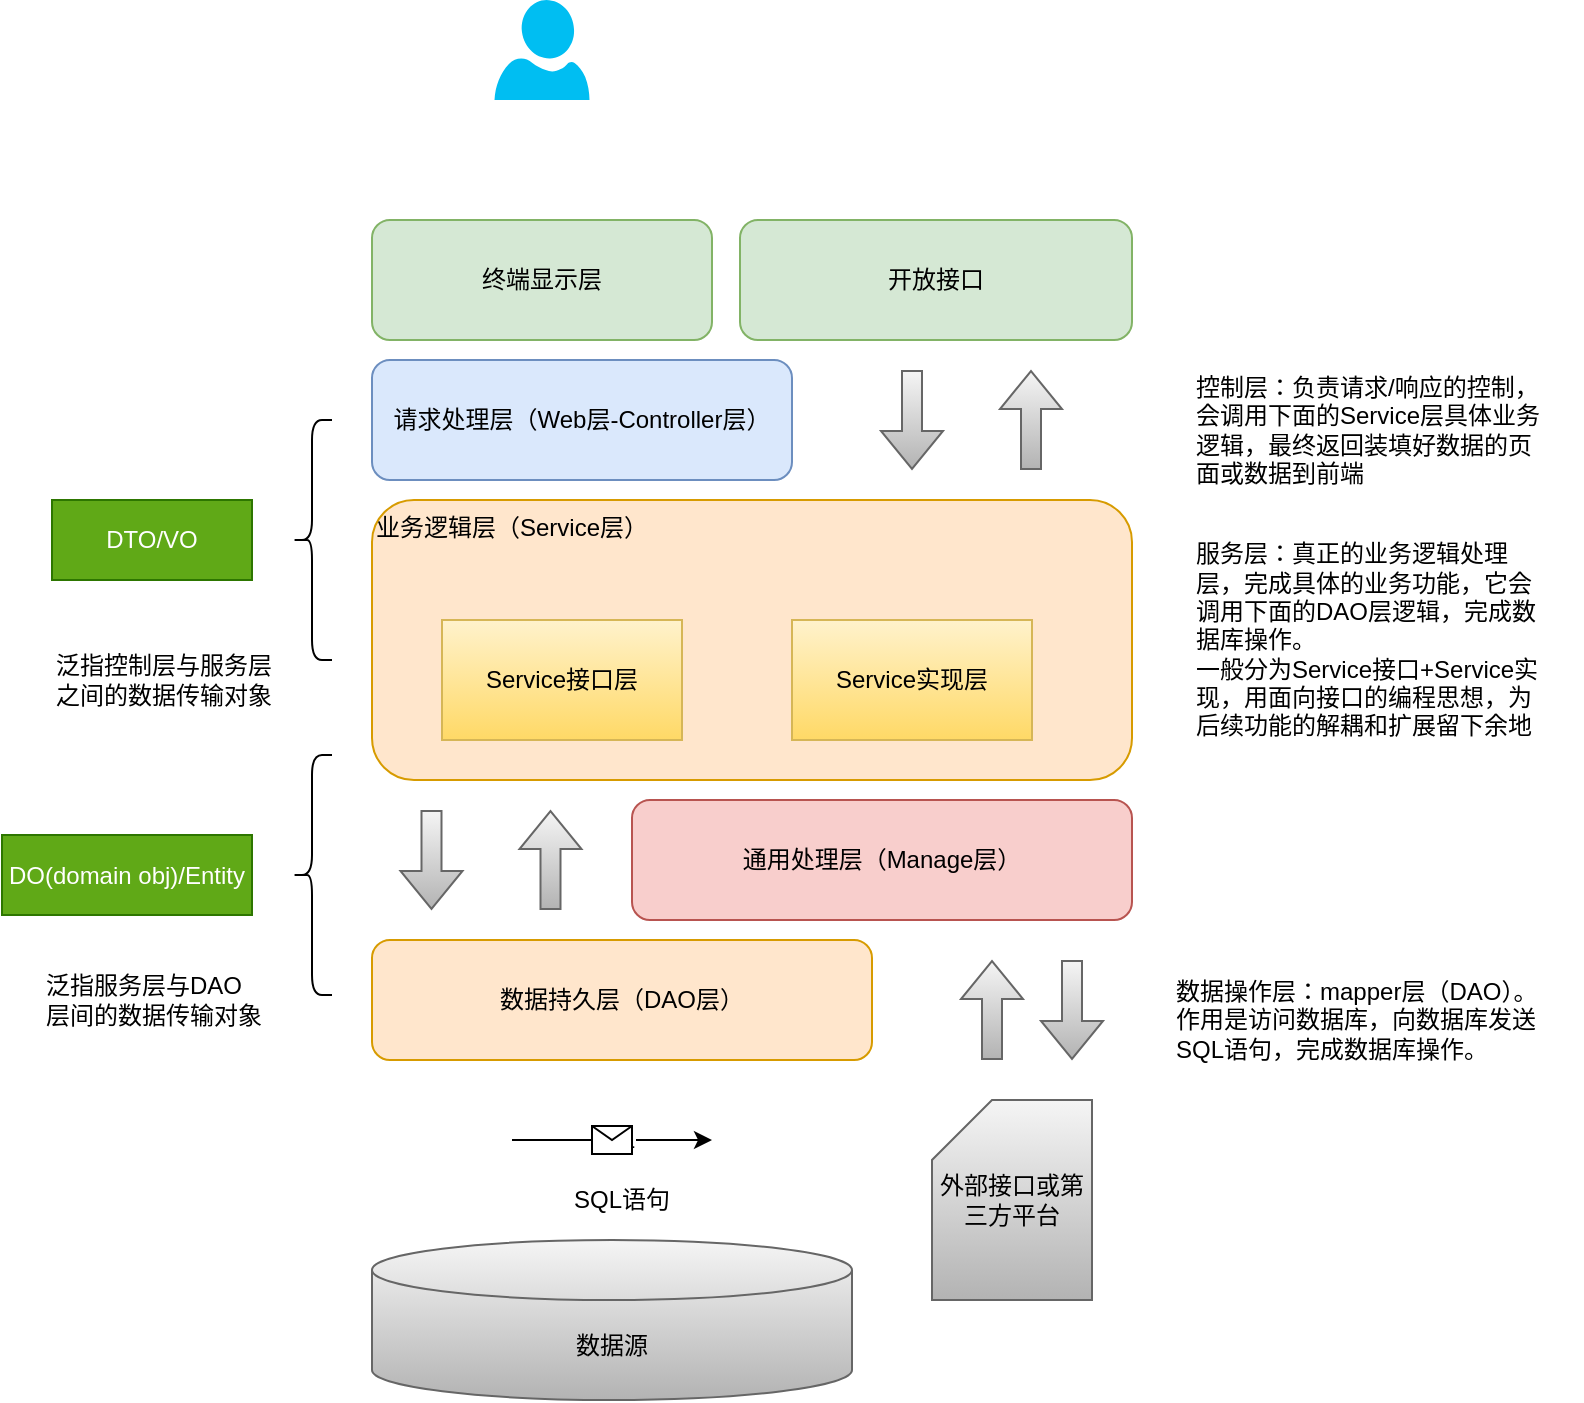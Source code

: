 <mxfile version="16.4.3" type="github">
  <diagram id="OJJvwFT3DYRRFlOV_Xp8" name="Page-1">
    <mxGraphModel dx="782" dy="433" grid="1" gridSize="10" guides="1" tooltips="1" connect="1" arrows="1" fold="1" page="1" pageScale="1" pageWidth="827" pageHeight="1169" math="0" shadow="0">
      <root>
        <mxCell id="0" />
        <mxCell id="1" parent="0" />
        <mxCell id="lIQjun9MHloJ_TF3EPqx-1" value="终端显示层" style="rounded=1;whiteSpace=wrap;html=1;fillColor=#d5e8d4;strokeColor=#82b366;" parent="1" vertex="1">
          <mxGeometry x="195" y="190" width="170" height="60" as="geometry" />
        </mxCell>
        <mxCell id="lIQjun9MHloJ_TF3EPqx-2" value="开放接口" style="rounded=1;whiteSpace=wrap;html=1;fillColor=#d5e8d4;strokeColor=#82b366;" parent="1" vertex="1">
          <mxGeometry x="379" y="190" width="196" height="60" as="geometry" />
        </mxCell>
        <mxCell id="lIQjun9MHloJ_TF3EPqx-3" value="请求处理层（Web层-Controller层）" style="rounded=1;whiteSpace=wrap;html=1;fillColor=#dae8fc;strokeColor=#6c8ebf;" parent="1" vertex="1">
          <mxGeometry x="195" y="260" width="210" height="60" as="geometry" />
        </mxCell>
        <mxCell id="lIQjun9MHloJ_TF3EPqx-4" value="业务逻辑层（Service层）" style="rounded=1;whiteSpace=wrap;html=1;fillColor=#ffe6cc;strokeColor=#d79b00;verticalAlign=top;align=left;" parent="1" vertex="1">
          <mxGeometry x="195" y="330" width="380" height="140" as="geometry" />
        </mxCell>
        <mxCell id="lIQjun9MHloJ_TF3EPqx-5" value="通用处理层（Manage层）" style="rounded=1;whiteSpace=wrap;html=1;fillColor=#f8cecc;strokeColor=#b85450;" parent="1" vertex="1">
          <mxGeometry x="325" y="480" width="250" height="60" as="geometry" />
        </mxCell>
        <mxCell id="lIQjun9MHloJ_TF3EPqx-6" value="数据持久层（DAO层）" style="rounded=1;whiteSpace=wrap;html=1;fillColor=#ffe6cc;strokeColor=#d79b00;" parent="1" vertex="1">
          <mxGeometry x="195" y="550" width="250" height="60" as="geometry" />
        </mxCell>
        <mxCell id="lIQjun9MHloJ_TF3EPqx-7" value="数据源" style="shape=cylinder3;whiteSpace=wrap;html=1;boundedLbl=1;backgroundOutline=1;size=15;fillColor=#f5f5f5;gradientColor=#b3b3b3;strokeColor=#666666;" parent="1" vertex="1">
          <mxGeometry x="195" y="700" width="240" height="80" as="geometry" />
        </mxCell>
        <mxCell id="lIQjun9MHloJ_TF3EPqx-8" value="外部接口或第三方平台" style="shape=card;whiteSpace=wrap;html=1;fillColor=#f5f5f5;gradientColor=#b3b3b3;strokeColor=#666666;" parent="1" vertex="1">
          <mxGeometry x="475" y="630" width="80" height="100" as="geometry" />
        </mxCell>
        <mxCell id="lIQjun9MHloJ_TF3EPqx-9" value="" style="shape=flexArrow;endArrow=classic;html=1;rounded=0;fillColor=#f5f5f5;gradientColor=#b3b3b3;strokeColor=#666666;" parent="1" edge="1">
          <mxGeometry width="50" height="50" relative="1" as="geometry">
            <mxPoint x="505" y="610" as="sourcePoint" />
            <mxPoint x="505" y="560" as="targetPoint" />
          </mxGeometry>
        </mxCell>
        <mxCell id="lIQjun9MHloJ_TF3EPqx-10" value="" style="shape=flexArrow;endArrow=classic;html=1;rounded=0;fillColor=#f5f5f5;gradientColor=#b3b3b3;strokeColor=#666666;" parent="1" edge="1">
          <mxGeometry width="50" height="50" relative="1" as="geometry">
            <mxPoint x="545" y="560" as="sourcePoint" />
            <mxPoint x="545" y="610" as="targetPoint" />
          </mxGeometry>
        </mxCell>
        <mxCell id="lIQjun9MHloJ_TF3EPqx-11" value="" style="shape=flexArrow;endArrow=classic;html=1;rounded=0;fillColor=#f5f5f5;gradientColor=#b3b3b3;strokeColor=#666666;" parent="1" edge="1">
          <mxGeometry width="50" height="50" relative="1" as="geometry">
            <mxPoint x="284.25" y="535" as="sourcePoint" />
            <mxPoint x="284.25" y="485" as="targetPoint" />
          </mxGeometry>
        </mxCell>
        <mxCell id="lIQjun9MHloJ_TF3EPqx-12" value="" style="shape=flexArrow;endArrow=classic;html=1;rounded=0;fillColor=#f5f5f5;gradientColor=#b3b3b3;strokeColor=#666666;" parent="1" edge="1">
          <mxGeometry width="50" height="50" relative="1" as="geometry">
            <mxPoint x="224.75" y="485" as="sourcePoint" />
            <mxPoint x="224.75" y="535" as="targetPoint" />
          </mxGeometry>
        </mxCell>
        <mxCell id="lIQjun9MHloJ_TF3EPqx-13" value="" style="shape=flexArrow;endArrow=classic;html=1;rounded=0;fillColor=#f5f5f5;gradientColor=#b3b3b3;strokeColor=#666666;" parent="1" edge="1">
          <mxGeometry width="50" height="50" relative="1" as="geometry">
            <mxPoint x="524.5" y="315" as="sourcePoint" />
            <mxPoint x="524.5" y="265" as="targetPoint" />
          </mxGeometry>
        </mxCell>
        <mxCell id="lIQjun9MHloJ_TF3EPqx-14" value="" style="shape=flexArrow;endArrow=classic;html=1;rounded=0;fillColor=#f5f5f5;gradientColor=#b3b3b3;strokeColor=#666666;" parent="1" edge="1">
          <mxGeometry width="50" height="50" relative="1" as="geometry">
            <mxPoint x="465" y="265" as="sourcePoint" />
            <mxPoint x="465" y="315" as="targetPoint" />
          </mxGeometry>
        </mxCell>
        <mxCell id="lIQjun9MHloJ_TF3EPqx-15" value="" style="verticalLabelPosition=bottom;html=1;verticalAlign=top;align=center;strokeColor=none;fillColor=#00BEF2;shape=mxgraph.azure.user;" parent="1" vertex="1">
          <mxGeometry x="256.25" y="80" width="47.5" height="50" as="geometry" />
        </mxCell>
        <mxCell id="lIQjun9MHloJ_TF3EPqx-16" value="控制层：负责请求/响应的控制，会调用下面的Service层具体业务逻辑，最终返回装填好数据的页面或数据到前端" style="text;html=1;strokeColor=none;fillColor=none;align=left;verticalAlign=middle;whiteSpace=wrap;rounded=0;" parent="1" vertex="1">
          <mxGeometry x="605" y="260" width="180" height="70" as="geometry" />
        </mxCell>
        <mxCell id="lIQjun9MHloJ_TF3EPqx-17" value="服务层：真正的业务逻辑处理层，完成具体的业务功能，它会调用下面的DAO层逻辑，完成数据库操作。&lt;br&gt;一般分为Service接口+Service实现，用面向接口的编程思想，为后续功能的解耦和扩展留下余地" style="text;html=1;strokeColor=none;fillColor=none;align=left;verticalAlign=middle;whiteSpace=wrap;rounded=0;" parent="1" vertex="1">
          <mxGeometry x="605" y="342.5" width="180" height="115" as="geometry" />
        </mxCell>
        <mxCell id="lIQjun9MHloJ_TF3EPqx-18" value="数据操作层：mapper层（DAO）。&lt;br&gt;作用是访问数据库，向数据库发送SQL语句，完成数据库操作。" style="text;html=1;strokeColor=none;fillColor=none;align=left;verticalAlign=middle;whiteSpace=wrap;rounded=0;" parent="1" vertex="1">
          <mxGeometry x="595" y="560" width="205" height="60" as="geometry" />
        </mxCell>
        <mxCell id="lIQjun9MHloJ_TF3EPqx-21" value="SQL" style="endArrow=classic;html=1;rounded=0;" parent="1" edge="1">
          <mxGeometry relative="1" as="geometry">
            <mxPoint x="265" y="650" as="sourcePoint" />
            <mxPoint x="365" y="650" as="targetPoint" />
          </mxGeometry>
        </mxCell>
        <mxCell id="lIQjun9MHloJ_TF3EPqx-22" value="" style="shape=message;html=1;outlineConnect=0;" parent="lIQjun9MHloJ_TF3EPqx-21" vertex="1">
          <mxGeometry width="20" height="14" relative="1" as="geometry">
            <mxPoint x="-10" y="-7" as="offset" />
          </mxGeometry>
        </mxCell>
        <mxCell id="lIQjun9MHloJ_TF3EPqx-24" value="SQL语句" style="text;html=1;strokeColor=none;fillColor=none;align=center;verticalAlign=middle;whiteSpace=wrap;rounded=0;" parent="1" vertex="1">
          <mxGeometry x="290" y="665" width="60" height="30" as="geometry" />
        </mxCell>
        <mxCell id="lIQjun9MHloJ_TF3EPqx-25" value="" style="shape=curlyBracket;whiteSpace=wrap;html=1;rounded=1;" parent="1" vertex="1">
          <mxGeometry x="155" y="290" width="20" height="120" as="geometry" />
        </mxCell>
        <mxCell id="lIQjun9MHloJ_TF3EPqx-26" value="Service接口层" style="rounded=0;whiteSpace=wrap;html=1;fillColor=#fff2cc;gradientColor=#ffd966;strokeColor=#d6b656;" parent="1" vertex="1">
          <mxGeometry x="230" y="390" width="120" height="60" as="geometry" />
        </mxCell>
        <mxCell id="lIQjun9MHloJ_TF3EPqx-27" value="Service实现层" style="rounded=0;whiteSpace=wrap;html=1;fillColor=#fff2cc;gradientColor=#ffd966;strokeColor=#d6b656;" parent="1" vertex="1">
          <mxGeometry x="405" y="390" width="120" height="60" as="geometry" />
        </mxCell>
        <mxCell id="lIQjun9MHloJ_TF3EPqx-28" value="DTO/VO" style="rounded=0;whiteSpace=wrap;html=1;fillColor=#60a917;strokeColor=#2D7600;fontColor=#ffffff;" parent="1" vertex="1">
          <mxGeometry x="35" y="330" width="100" height="40" as="geometry" />
        </mxCell>
        <mxCell id="lIQjun9MHloJ_TF3EPqx-29" value="泛指控制层与服务层之间的数据传输对象" style="text;html=1;strokeColor=none;fillColor=none;align=left;verticalAlign=middle;whiteSpace=wrap;rounded=0;" parent="1" vertex="1">
          <mxGeometry x="35" y="385" width="110" height="70" as="geometry" />
        </mxCell>
        <mxCell id="lIQjun9MHloJ_TF3EPqx-30" value="" style="shape=curlyBracket;whiteSpace=wrap;html=1;rounded=1;" parent="1" vertex="1">
          <mxGeometry x="155" y="457.5" width="20" height="120" as="geometry" />
        </mxCell>
        <mxCell id="lIQjun9MHloJ_TF3EPqx-31" value="DO(domain obj)/Entity" style="rounded=0;whiteSpace=wrap;html=1;fillColor=#60a917;strokeColor=#2D7600;fontColor=#ffffff;" parent="1" vertex="1">
          <mxGeometry x="10" y="497.5" width="125" height="40" as="geometry" />
        </mxCell>
        <mxCell id="lIQjun9MHloJ_TF3EPqx-32" value="泛指服务层与DAO层间的数据传输对象" style="text;html=1;strokeColor=none;fillColor=none;align=left;verticalAlign=middle;whiteSpace=wrap;rounded=0;" parent="1" vertex="1">
          <mxGeometry x="30" y="545" width="110" height="70" as="geometry" />
        </mxCell>
      </root>
    </mxGraphModel>
  </diagram>
</mxfile>
